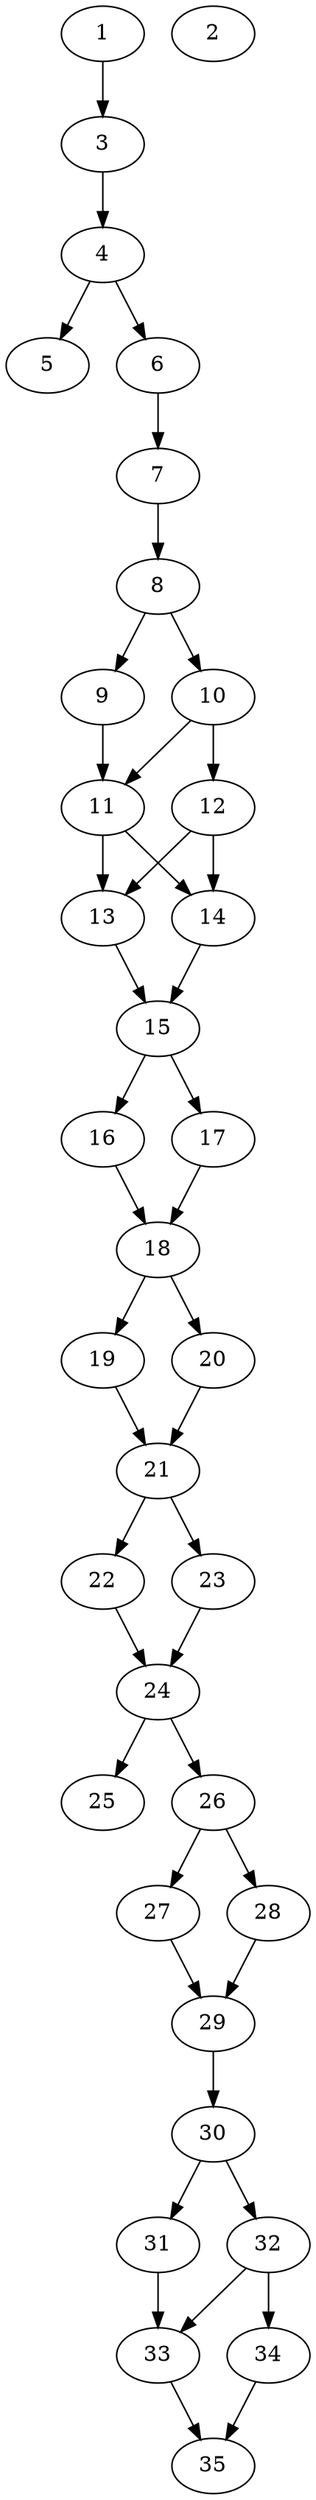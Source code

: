 // DAG automatically generated by daggen at Thu Oct  3 14:05:37 2019
// ./daggen --dot -n 35 --ccr 0.4 --fat 0.3 --regular 0.5 --density 0.7 --mindata 5242880 --maxdata 52428800 
digraph G {
  1 [size="33461760", alpha="0.18", expect_size="13384704"] 
  1 -> 3 [size ="13384704"]
  2 [size="40665600", alpha="0.16", expect_size="16266240"] 
  3 [size="113031680", alpha="0.12", expect_size="45212672"] 
  3 -> 4 [size ="45212672"]
  4 [size="31475200", alpha="0.06", expect_size="12590080"] 
  4 -> 5 [size ="12590080"]
  4 -> 6 [size ="12590080"]
  5 [size="73794560", alpha="0.17", expect_size="29517824"] 
  6 [size="73402880", alpha="0.05", expect_size="29361152"] 
  6 -> 7 [size ="29361152"]
  7 [size="23075840", alpha="0.17", expect_size="9230336"] 
  7 -> 8 [size ="9230336"]
  8 [size="62141440", alpha="0.06", expect_size="24856576"] 
  8 -> 9 [size ="24856576"]
  8 -> 10 [size ="24856576"]
  9 [size="37703680", alpha="0.09", expect_size="15081472"] 
  9 -> 11 [size ="15081472"]
  10 [size="87513600", alpha="0.09", expect_size="35005440"] 
  10 -> 11 [size ="35005440"]
  10 -> 12 [size ="35005440"]
  11 [size="97346560", alpha="0.02", expect_size="38938624"] 
  11 -> 13 [size ="38938624"]
  11 -> 14 [size ="38938624"]
  12 [size="85089280", alpha="0.06", expect_size="34035712"] 
  12 -> 13 [size ="34035712"]
  12 -> 14 [size ="34035712"]
  13 [size="59916800", alpha="0.09", expect_size="23966720"] 
  13 -> 15 [size ="23966720"]
  14 [size="130321920", alpha="0.13", expect_size="52128768"] 
  14 -> 15 [size ="52128768"]
  15 [size="45414400", alpha="0.04", expect_size="18165760"] 
  15 -> 16 [size ="18165760"]
  15 -> 17 [size ="18165760"]
  16 [size="29816320", alpha="0.09", expect_size="11926528"] 
  16 -> 18 [size ="11926528"]
  17 [size="60249600", alpha="0.00", expect_size="24099840"] 
  17 -> 18 [size ="24099840"]
  18 [size="44372480", alpha="0.08", expect_size="17748992"] 
  18 -> 19 [size ="17748992"]
  18 -> 20 [size ="17748992"]
  19 [size="77939200", alpha="0.15", expect_size="31175680"] 
  19 -> 21 [size ="31175680"]
  20 [size="13324800", alpha="0.19", expect_size="5329920"] 
  20 -> 21 [size ="5329920"]
  21 [size="64051200", alpha="0.06", expect_size="25620480"] 
  21 -> 22 [size ="25620480"]
  21 -> 23 [size ="25620480"]
  22 [size="76874240", alpha="0.19", expect_size="30749696"] 
  22 -> 24 [size ="30749696"]
  23 [size="110215680", alpha="0.08", expect_size="44086272"] 
  23 -> 24 [size ="44086272"]
  24 [size="43233280", alpha="0.00", expect_size="17293312"] 
  24 -> 25 [size ="17293312"]
  24 -> 26 [size ="17293312"]
  25 [size="121461760", alpha="0.03", expect_size="48584704"] 
  26 [size="28753920", alpha="0.16", expect_size="11501568"] 
  26 -> 27 [size ="11501568"]
  26 -> 28 [size ="11501568"]
  27 [size="80547840", alpha="0.10", expect_size="32219136"] 
  27 -> 29 [size ="32219136"]
  28 [size="81162240", alpha="0.13", expect_size="32464896"] 
  28 -> 29 [size ="32464896"]
  29 [size="126648320", alpha="0.20", expect_size="50659328"] 
  29 -> 30 [size ="50659328"]
  30 [size="94784000", alpha="0.19", expect_size="37913600"] 
  30 -> 31 [size ="37913600"]
  30 -> 32 [size ="37913600"]
  31 [size="87298560", alpha="0.13", expect_size="34919424"] 
  31 -> 33 [size ="34919424"]
  32 [size="124549120", alpha="0.19", expect_size="49819648"] 
  32 -> 33 [size ="49819648"]
  32 -> 34 [size ="49819648"]
  33 [size="116126720", alpha="0.14", expect_size="46450688"] 
  33 -> 35 [size ="46450688"]
  34 [size="43996160", alpha="0.07", expect_size="17598464"] 
  34 -> 35 [size ="17598464"]
  35 [size="44490240", alpha="0.07", expect_size="17796096"] 
}
